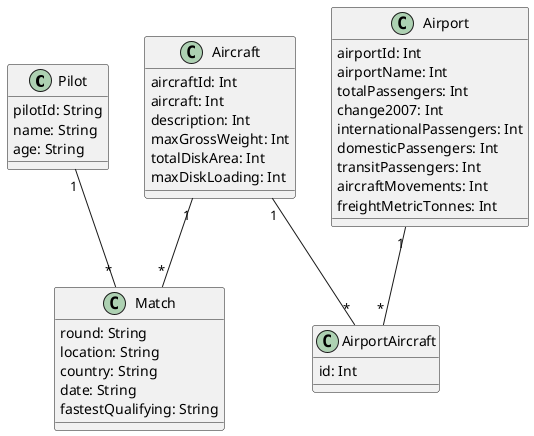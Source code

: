 @startuml "Aircraft"


class Pilot{
  pilotId: String
  name: String
  age: String
}

class Aircraft{
  aircraftId: Int
  aircraft: Int
  description: Int
  maxGrossWeight: Int
  totalDiskArea: Int
  maxDiskLoading: Int
}

class Match{
  round: String
  location: String
  country: String
  date: String
  fastestQualifying: String
}

class Airport{
  airportId: Int
  airportName: Int
  totalPassengers: Int
  change2007: Int
  internationalPassengers: Int
  domesticPassengers: Int
  transitPassengers: Int
  aircraftMovements: Int
  freightMetricTonnes: Int
}

class AirportAircraft{
  id: Int
}



Pilot "1" -- "*" Match

Aircraft "1" -- "*" Match

Aircraft "1" -- "*" AirportAircraft

Airport "1" -- "*" AirportAircraft


@enduml